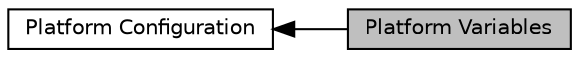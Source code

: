digraph "Platform Variables"
{
  edge [fontname="Helvetica",fontsize="10",labelfontname="Helvetica",labelfontsize="10"];
  node [fontname="Helvetica",fontsize="10",shape=record];
  rankdir=LR;
  Node0 [label="Platform Variables",height=0.2,width=0.4,color="black", fillcolor="grey75", style="filled", fontcolor="black"];
  Node1 [label="Platform Configuration",height=0.2,width=0.4,color="black", fillcolor="white", style="filled",URL="$group___s_d___platform.html",tooltip="Platform specific board level configuration and control. "];
  Node1->Node0 [shape=plaintext, dir="back", style="solid"];
}
